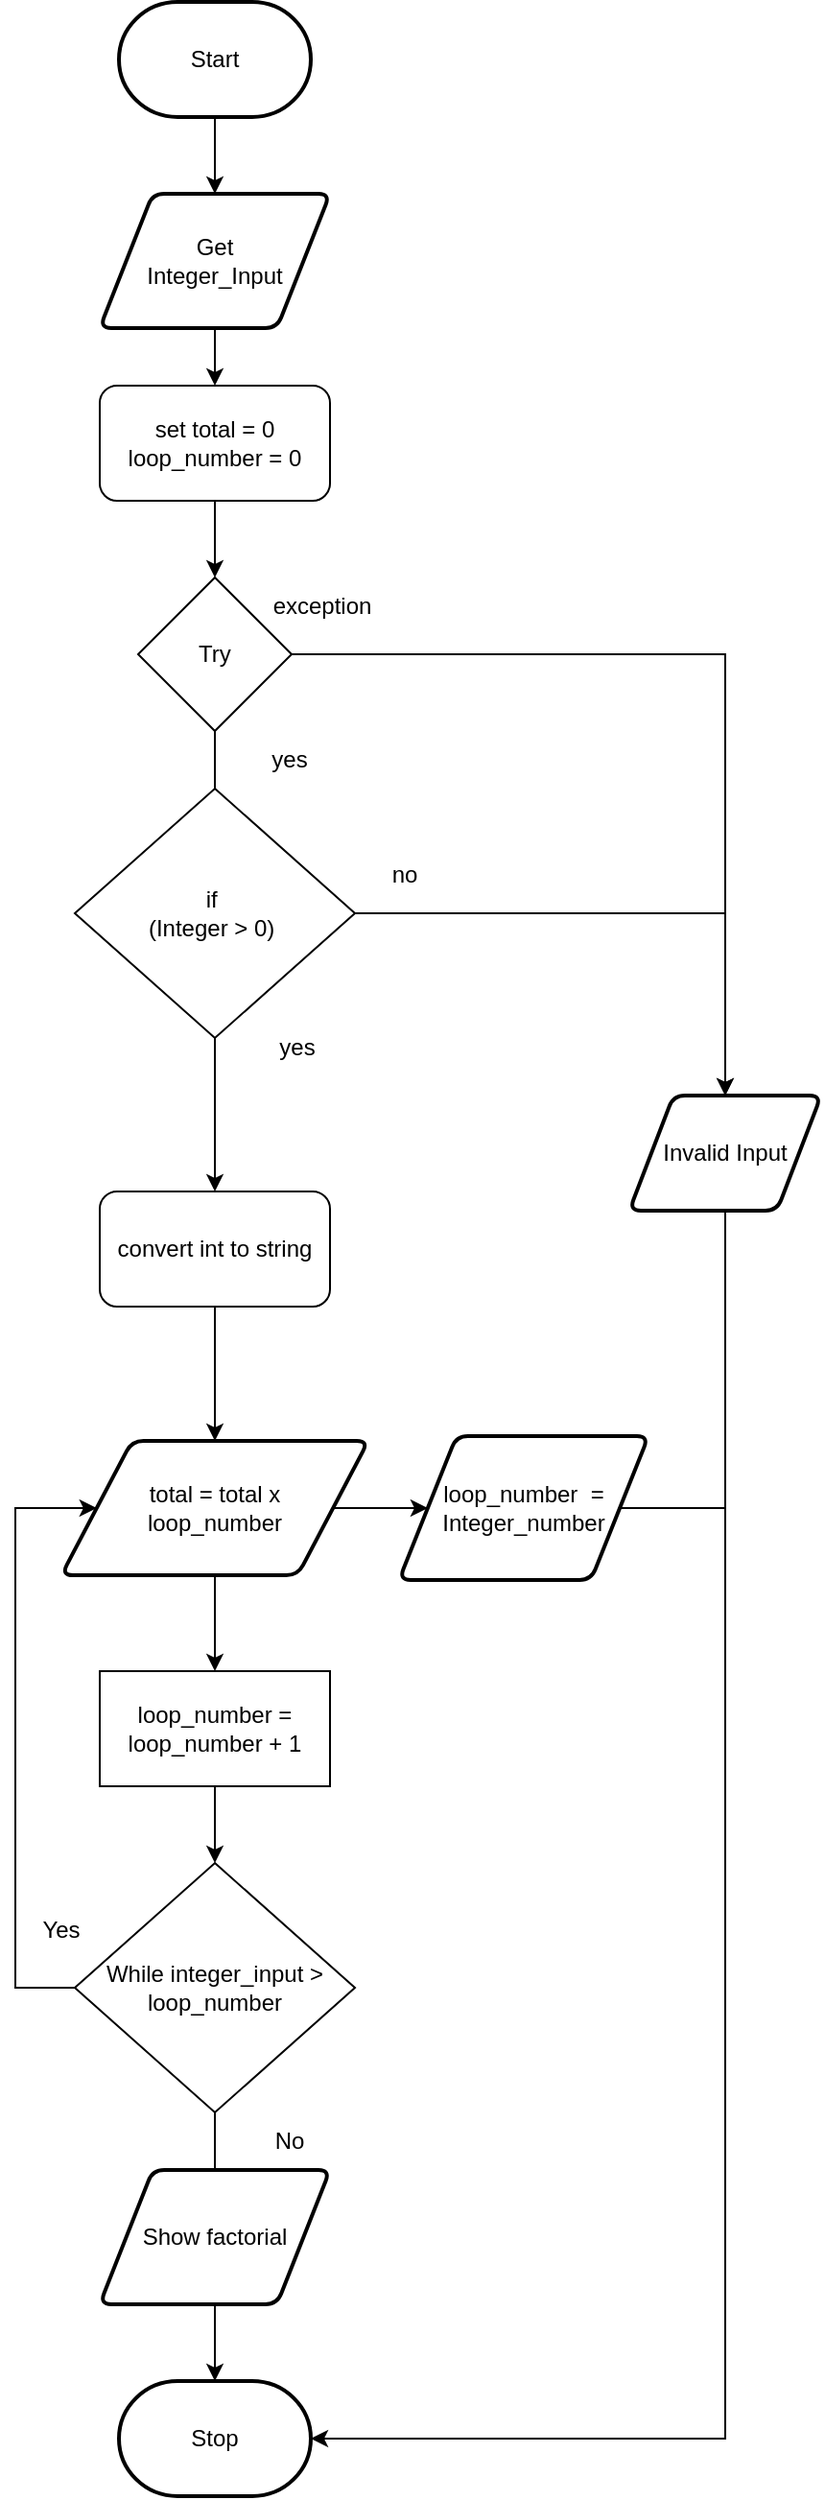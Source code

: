 <mxfile>
    <diagram id="SI7tuCP2dQLLvXjDpIHG" name="Page-1">
        <mxGraphModel dx="1074" dy="1918" grid="1" gridSize="10" guides="1" tooltips="1" connect="1" arrows="1" fold="1" page="1" pageScale="1" pageWidth="827" pageHeight="1169" math="0" shadow="0">
            <root>
                <mxCell id="0"/>
                <mxCell id="1" parent="0"/>
                <mxCell id="28" value="" style="edgeStyle=none;rounded=0;html=1;" parent="1" source="3" target="19" edge="1">
                    <mxGeometry relative="1" as="geometry"/>
                </mxCell>
                <mxCell id="3" value="Start" style="strokeWidth=2;html=1;shape=mxgraph.flowchart.terminator;whiteSpace=wrap;" parent="1" vertex="1">
                    <mxGeometry x="364" y="-780" width="100" height="60" as="geometry"/>
                </mxCell>
                <mxCell id="10" value="Stop" style="strokeWidth=2;html=1;shape=mxgraph.flowchart.terminator;whiteSpace=wrap;rounded=1;" parent="1" vertex="1">
                    <mxGeometry x="364" y="460" width="100" height="60" as="geometry"/>
                </mxCell>
                <mxCell id="16" value="" style="edgeStyle=none;html=1;startArrow=none;" parent="1" source="51" target="13" edge="1">
                    <mxGeometry relative="1" as="geometry"/>
                </mxCell>
                <mxCell id="17" style="edgeStyle=none;html=1;entryX=0.5;entryY=0;entryDx=0;entryDy=0;rounded=0;" parent="1" source="11" target="12" edge="1">
                    <mxGeometry relative="1" as="geometry">
                        <Array as="points">
                            <mxPoint x="680" y="-440"/>
                            <mxPoint x="680" y="-250"/>
                        </Array>
                    </mxGeometry>
                </mxCell>
                <mxCell id="11" value="Try" style="rhombus;whiteSpace=wrap;html=1;" parent="1" vertex="1">
                    <mxGeometry x="374" y="-480" width="80" height="80" as="geometry"/>
                </mxCell>
                <mxCell id="39" style="edgeStyle=none;rounded=0;html=1;entryX=1;entryY=0.5;entryDx=0;entryDy=0;entryPerimeter=0;" parent="1" source="12" target="10" edge="1">
                    <mxGeometry relative="1" as="geometry">
                        <Array as="points">
                            <mxPoint x="680" y="490"/>
                        </Array>
                    </mxGeometry>
                </mxCell>
                <mxCell id="12" value="Invalid Input" style="shape=parallelogram;html=1;strokeWidth=2;perimeter=parallelogramPerimeter;whiteSpace=wrap;rounded=1;arcSize=12;size=0.23;" parent="1" vertex="1">
                    <mxGeometry x="630" y="-210" width="100" height="60" as="geometry"/>
                </mxCell>
                <mxCell id="73" value="" style="edgeStyle=none;rounded=0;html=1;" parent="1" source="13" target="68" edge="1">
                    <mxGeometry relative="1" as="geometry"/>
                </mxCell>
                <mxCell id="13" value="convert int to string" style="rounded=1;whiteSpace=wrap;html=1;" parent="1" vertex="1">
                    <mxGeometry x="354" y="-160" width="120" height="60" as="geometry"/>
                </mxCell>
                <mxCell id="29" value="" style="edgeStyle=none;rounded=0;html=1;" parent="1" source="19" target="22" edge="1">
                    <mxGeometry relative="1" as="geometry"/>
                </mxCell>
                <mxCell id="19" value="Get &lt;br&gt;Integer_Input" style="shape=parallelogram;html=1;strokeWidth=2;perimeter=parallelogramPerimeter;whiteSpace=wrap;rounded=1;arcSize=12;size=0.23;" parent="1" vertex="1">
                    <mxGeometry x="354" y="-680" width="120" height="70" as="geometry"/>
                </mxCell>
                <mxCell id="30" value="" style="edgeStyle=none;rounded=0;html=1;" parent="1" source="22" target="11" edge="1">
                    <mxGeometry relative="1" as="geometry"/>
                </mxCell>
                <mxCell id="22" value="set total = 0&lt;br&gt;loop_number = 0" style="rounded=1;whiteSpace=wrap;html=1;" parent="1" vertex="1">
                    <mxGeometry x="354" y="-580" width="120" height="60" as="geometry"/>
                </mxCell>
                <mxCell id="38" value="Yes&lt;br&gt;" style="text;html=1;strokeColor=none;fillColor=none;align=center;verticalAlign=middle;whiteSpace=wrap;rounded=0;" parent="1" vertex="1">
                    <mxGeometry x="304" y="210" width="60" height="30" as="geometry"/>
                </mxCell>
                <mxCell id="40" value="No" style="text;html=1;strokeColor=none;fillColor=none;align=center;verticalAlign=middle;whiteSpace=wrap;rounded=0;" parent="1" vertex="1">
                    <mxGeometry x="423" y="320" width="60" height="30" as="geometry"/>
                </mxCell>
                <mxCell id="46" style="edgeStyle=none;rounded=0;html=1;endArrow=none;endFill=0;" parent="1" source="43" edge="1">
                    <mxGeometry relative="1" as="geometry">
                        <mxPoint x="680" y="5" as="targetPoint"/>
                    </mxGeometry>
                </mxCell>
                <mxCell id="43" value="loop_number&amp;nbsp; =&lt;br&gt;Integer_number" style="shape=parallelogram;html=1;strokeWidth=2;perimeter=parallelogramPerimeter;whiteSpace=wrap;rounded=1;arcSize=12;size=0.23;" parent="1" vertex="1">
                    <mxGeometry x="510" y="-32.5" width="130" height="75" as="geometry"/>
                </mxCell>
                <mxCell id="55" style="edgeStyle=none;html=1;entryX=0.5;entryY=0;entryDx=0;entryDy=0;exitX=1;exitY=0.5;exitDx=0;exitDy=0;rounded=0;" parent="1" source="51" target="12" edge="1">
                    <mxGeometry relative="1" as="geometry">
                        <Array as="points">
                            <mxPoint x="680" y="-305"/>
                        </Array>
                    </mxGeometry>
                </mxCell>
                <mxCell id="51" value="if&amp;nbsp;&lt;br&gt;(Integer &amp;gt; 0)&amp;nbsp;" style="rhombus;whiteSpace=wrap;html=1;" parent="1" vertex="1">
                    <mxGeometry x="341" y="-370" width="146" height="130" as="geometry"/>
                </mxCell>
                <mxCell id="54" value="" style="edgeStyle=none;html=1;endArrow=none;" parent="1" source="11" target="51" edge="1">
                    <mxGeometry relative="1" as="geometry">
                        <mxPoint x="413.49" y="-400.51" as="sourcePoint"/>
                        <mxPoint x="410.387" y="-160" as="targetPoint"/>
                    </mxGeometry>
                </mxCell>
                <mxCell id="60" value="" style="edgeStyle=none;html=1;startArrow=none;" parent="1" source="78" target="10" edge="1">
                    <mxGeometry relative="1" as="geometry"/>
                </mxCell>
                <mxCell id="77" style="edgeStyle=none;rounded=0;html=1;entryX=0;entryY=0.5;entryDx=0;entryDy=0;exitX=0;exitY=0.5;exitDx=0;exitDy=0;" parent="1" source="56" target="68" edge="1">
                    <mxGeometry relative="1" as="geometry">
                        <Array as="points">
                            <mxPoint x="310" y="255"/>
                            <mxPoint x="310" y="5"/>
                        </Array>
                    </mxGeometry>
                </mxCell>
                <mxCell id="56" value="While integer_input &amp;gt; loop_number" style="rhombus;whiteSpace=wrap;html=1;" parent="1" vertex="1">
                    <mxGeometry x="341" y="190" width="146" height="130" as="geometry"/>
                </mxCell>
                <mxCell id="74" value="" style="edgeStyle=none;rounded=0;html=1;" parent="1" source="68" target="43" edge="1">
                    <mxGeometry relative="1" as="geometry"/>
                </mxCell>
                <mxCell id="76" value="" style="edgeStyle=none;rounded=0;html=1;" parent="1" source="68" target="69" edge="1">
                    <mxGeometry relative="1" as="geometry"/>
                </mxCell>
                <mxCell id="68" value="total = total x&lt;br&gt;loop_number" style="shape=parallelogram;html=1;strokeWidth=2;perimeter=parallelogramPerimeter;whiteSpace=wrap;rounded=1;arcSize=12;size=0.23;" parent="1" vertex="1">
                    <mxGeometry x="334" y="-30" width="160" height="70" as="geometry"/>
                </mxCell>
                <mxCell id="71" value="" style="edgeStyle=none;rounded=0;html=1;" parent="1" source="69" target="56" edge="1">
                    <mxGeometry relative="1" as="geometry"/>
                </mxCell>
                <mxCell id="69" value="loop_number = loop_number + 1" style="rounded=0;whiteSpace=wrap;html=1;" parent="1" vertex="1">
                    <mxGeometry x="354" y="90" width="120" height="60" as="geometry"/>
                </mxCell>
                <mxCell id="78" value="Show factorial" style="shape=parallelogram;html=1;strokeWidth=2;perimeter=parallelogramPerimeter;whiteSpace=wrap;rounded=1;arcSize=12;size=0.23;" parent="1" vertex="1">
                    <mxGeometry x="354" y="350" width="120" height="70" as="geometry"/>
                </mxCell>
                <mxCell id="79" value="" style="edgeStyle=none;html=1;endArrow=none;" parent="1" source="56" target="78" edge="1">
                    <mxGeometry relative="1" as="geometry">
                        <mxPoint x="414" y="320" as="sourcePoint"/>
                        <mxPoint x="414" y="460" as="targetPoint"/>
                    </mxGeometry>
                </mxCell>
                <mxCell id="80" value="exception" style="text;html=1;strokeColor=none;fillColor=none;align=center;verticalAlign=middle;whiteSpace=wrap;rounded=0;" vertex="1" parent="1">
                    <mxGeometry x="440" y="-480" width="60" height="30" as="geometry"/>
                </mxCell>
                <mxCell id="81" value="yes" style="text;html=1;strokeColor=none;fillColor=none;align=center;verticalAlign=middle;whiteSpace=wrap;rounded=0;" vertex="1" parent="1">
                    <mxGeometry x="423" y="-400" width="60" height="30" as="geometry"/>
                </mxCell>
                <mxCell id="82" value="no" style="text;html=1;strokeColor=none;fillColor=none;align=center;verticalAlign=middle;whiteSpace=wrap;rounded=0;" vertex="1" parent="1">
                    <mxGeometry x="483" y="-340" width="60" height="30" as="geometry"/>
                </mxCell>
                <mxCell id="83" value="yes" style="text;html=1;strokeColor=none;fillColor=none;align=center;verticalAlign=middle;whiteSpace=wrap;rounded=0;" vertex="1" parent="1">
                    <mxGeometry x="427" y="-250" width="60" height="30" as="geometry"/>
                </mxCell>
            </root>
        </mxGraphModel>
    </diagram>
</mxfile>